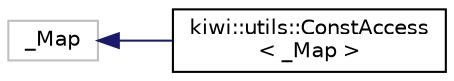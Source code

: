 digraph "Graphical Class Hierarchy"
{
 // LATEX_PDF_SIZE
  edge [fontname="Helvetica",fontsize="10",labelfontname="Helvetica",labelfontsize="10"];
  node [fontname="Helvetica",fontsize="10",shape=record];
  rankdir="LR";
  Node93 [label="_Map",height=0.2,width=0.4,color="grey75", fillcolor="white", style="filled",tooltip=" "];
  Node93 -> Node0 [dir="back",color="midnightblue",fontsize="10",style="solid",fontname="Helvetica"];
  Node0 [label="kiwi::utils::ConstAccess\l\< _Map \>",height=0.2,width=0.4,color="black", fillcolor="white", style="filled",URL="$classkiwi_1_1utils_1_1ConstAccess.html",tooltip=" "];
}

